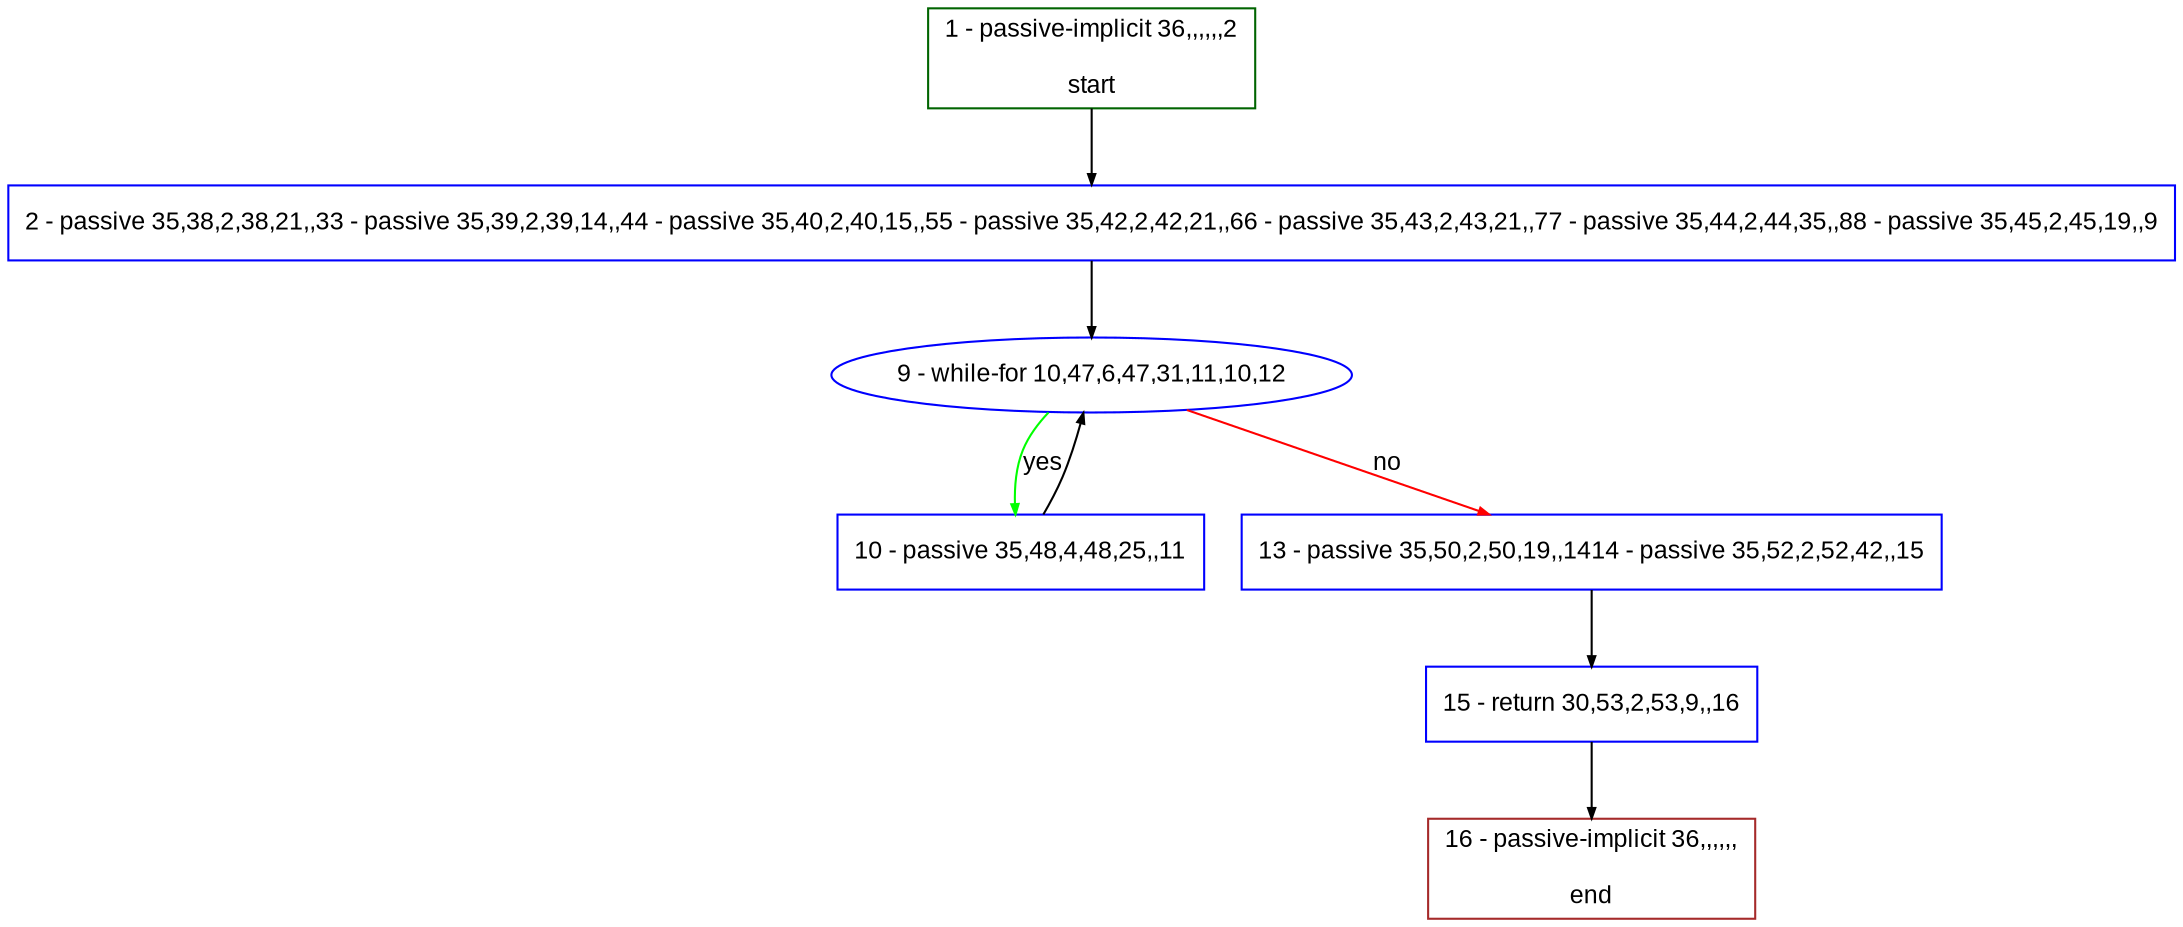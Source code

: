 digraph "" {
  graph [bgcolor="white", fillcolor="#FFFFCC", pack="true", packmode="clust", fontname="Arial", label="", fontsize="12", compound="true", style="rounded,filled"];
  node [node_initialized="no", fillcolor="white", fontname="Arial", label="", color="grey", fontsize="12", fixedsize="false", compound="true", shape="rectangle", style="filled"];
  edge [arrowtail="none", lhead="", fontcolor="black", fontname="Arial", label="", color="black", fontsize="12", arrowhead="normal", arrowsize="0.5", compound="true", ltail="", dir="forward"];
  __N1 [fillcolor="#ffffff", label="2 - passive 35,38,2,38,21,,33 - passive 35,39,2,39,14,,44 - passive 35,40,2,40,15,,55 - passive 35,42,2,42,21,,66 - passive 35,43,2,43,21,,77 - passive 35,44,2,44,35,,88 - passive 35,45,2,45,19,,9", color="#0000ff", shape="box", style="filled"];
  __N2 [fillcolor="#ffffff", label="1 - passive-implicit 36,,,,,,2\n\nstart", color="#006400", shape="box", style="filled"];
  __N3 [fillcolor="#ffffff", label="9 - while-for 10,47,6,47,31,11,10,12", color="#0000ff", shape="oval", style="filled"];
  __N4 [fillcolor="#ffffff", label="10 - passive 35,48,4,48,25,,11", color="#0000ff", shape="box", style="filled"];
  __N5 [fillcolor="#ffffff", label="13 - passive 35,50,2,50,19,,1414 - passive 35,52,2,52,42,,15", color="#0000ff", shape="box", style="filled"];
  __N6 [fillcolor="#ffffff", label="15 - return 30,53,2,53,9,,16", color="#0000ff", shape="box", style="filled"];
  __N7 [fillcolor="#ffffff", label="16 - passive-implicit 36,,,,,,\n\nend", color="#a52a2a", shape="box", style="filled"];
  __N2 -> __N1 [arrowtail="none", color="#000000", label="", arrowhead="normal", dir="forward"];
  __N1 -> __N3 [arrowtail="none", color="#000000", label="", arrowhead="normal", dir="forward"];
  __N3 -> __N4 [arrowtail="none", color="#00ff00", label="yes", arrowhead="normal", dir="forward"];
  __N4 -> __N3 [arrowtail="none", color="#000000", label="", arrowhead="normal", dir="forward"];
  __N3 -> __N5 [arrowtail="none", color="#ff0000", label="no", arrowhead="normal", dir="forward"];
  __N5 -> __N6 [arrowtail="none", color="#000000", label="", arrowhead="normal", dir="forward"];
  __N6 -> __N7 [arrowtail="none", color="#000000", label="", arrowhead="normal", dir="forward"];
}
